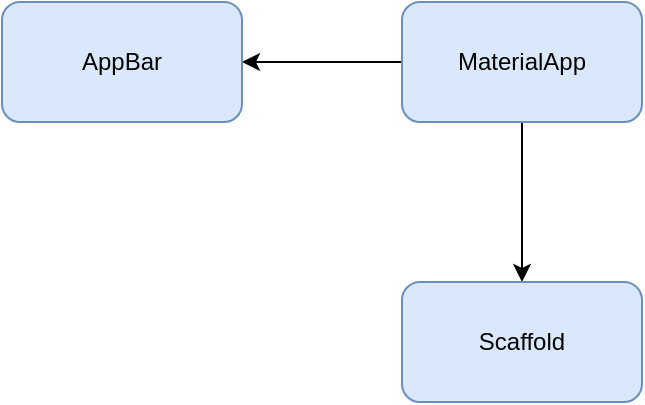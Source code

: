 <mxfile version="14.4.4" type="github"><diagram id="IlhojhHMLrjfJk3QPC8U" name="Page-1"><mxGraphModel dx="1421" dy="780" grid="1" gridSize="10" guides="1" tooltips="1" connect="1" arrows="1" fold="1" page="1" pageScale="1" pageWidth="850" pageHeight="1100" math="0" shadow="0"><root><mxCell id="0"/><mxCell id="1" parent="0"/><mxCell id="pIZQasBo6pvDq2OC-qD5-3" value="" style="edgeStyle=orthogonalEdgeStyle;rounded=0;orthogonalLoop=1;jettySize=auto;html=1;" edge="1" parent="1" source="pIZQasBo6pvDq2OC-qD5-1" target="pIZQasBo6pvDq2OC-qD5-2"><mxGeometry relative="1" as="geometry"/></mxCell><mxCell id="pIZQasBo6pvDq2OC-qD5-5" value="" style="edgeStyle=orthogonalEdgeStyle;rounded=0;orthogonalLoop=1;jettySize=auto;html=1;" edge="1" parent="1" source="pIZQasBo6pvDq2OC-qD5-1" target="pIZQasBo6pvDq2OC-qD5-4"><mxGeometry relative="1" as="geometry"/></mxCell><mxCell id="pIZQasBo6pvDq2OC-qD5-1" value="MaterialApp" style="rounded=1;whiteSpace=wrap;html=1;fillColor=#dae8fc;strokeColor=#6c8ebf;" vertex="1" parent="1"><mxGeometry x="365" y="70" width="120" height="60" as="geometry"/></mxCell><mxCell id="pIZQasBo6pvDq2OC-qD5-2" value="Scaffold" style="whiteSpace=wrap;html=1;rounded=1;strokeColor=#6c8ebf;fillColor=#dae8fc;" vertex="1" parent="1"><mxGeometry x="365" y="210" width="120" height="60" as="geometry"/></mxCell><mxCell id="pIZQasBo6pvDq2OC-qD5-4" value="AppBar" style="whiteSpace=wrap;html=1;rounded=1;strokeColor=#6c8ebf;fillColor=#dae8fc;" vertex="1" parent="1"><mxGeometry x="165" y="70" width="120" height="60" as="geometry"/></mxCell></root></mxGraphModel></diagram></mxfile>
